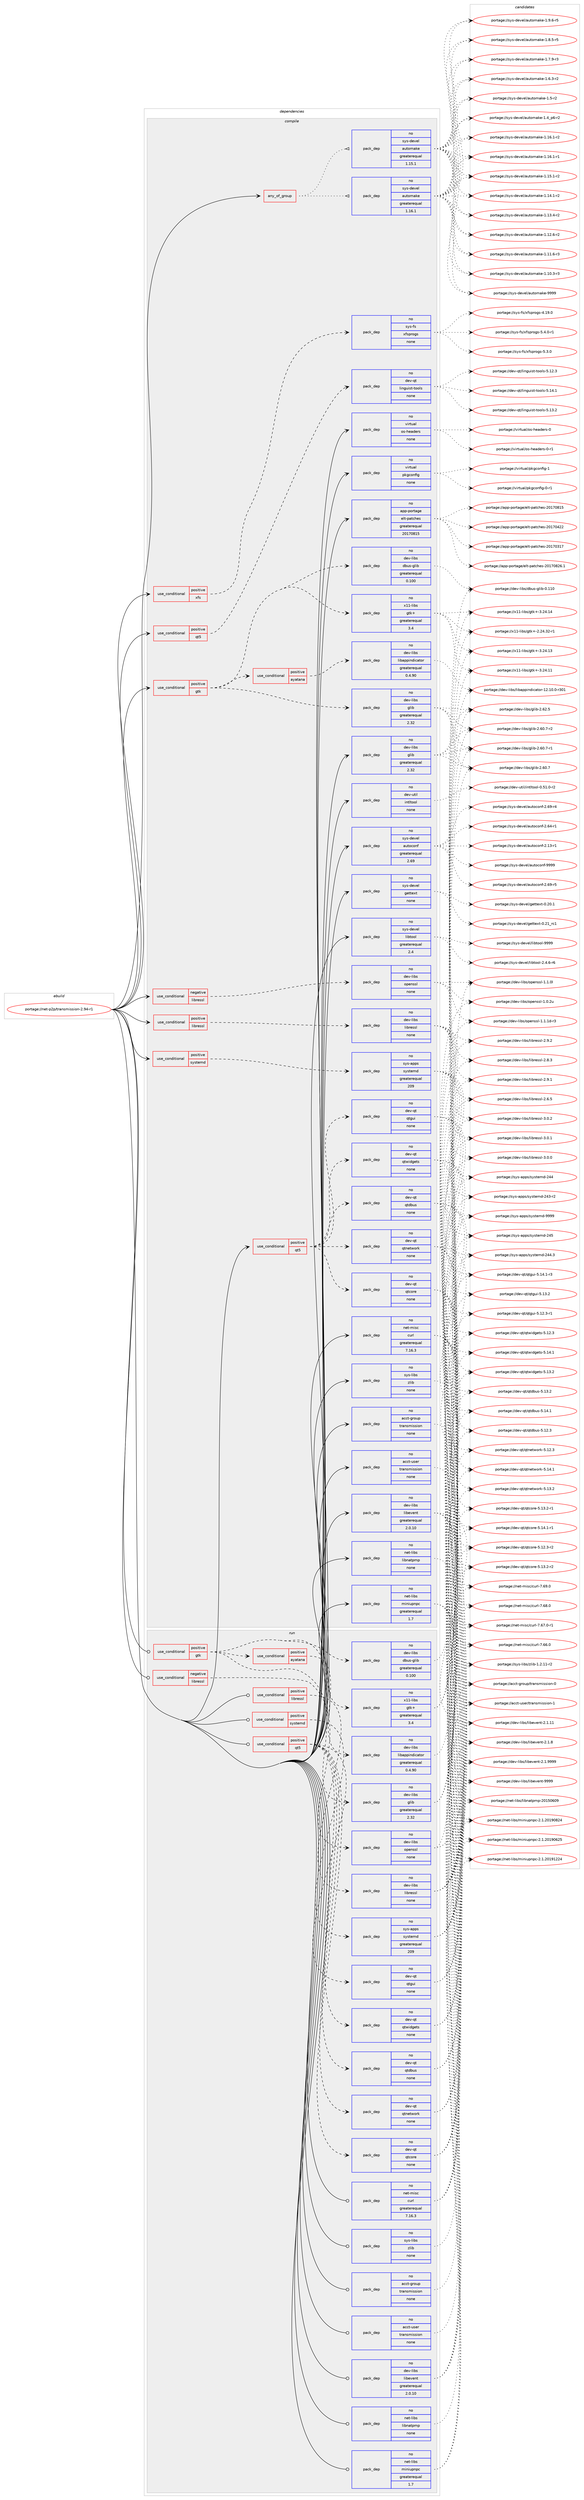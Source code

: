 digraph prolog {

# *************
# Graph options
# *************

newrank=true;
concentrate=true;
compound=true;
graph [rankdir=LR,fontname=Helvetica,fontsize=10,ranksep=1.5];#, ranksep=2.5, nodesep=0.2];
edge  [arrowhead=vee];
node  [fontname=Helvetica,fontsize=10];

# **********
# The ebuild
# **********

subgraph cluster_leftcol {
color=gray;
rank=same;
label=<<i>ebuild</i>>;
id [label="portage://net-p2p/transmission-2.94-r1", color=red, width=4, href="../net-p2p/transmission-2.94-r1.svg"];
}

# ****************
# The dependencies
# ****************

subgraph cluster_midcol {
color=gray;
label=<<i>dependencies</i>>;
subgraph cluster_compile {
fillcolor="#eeeeee";
style=filled;
label=<<i>compile</i>>;
subgraph any1000 {
dependency47817 [label=<<TABLE BORDER="0" CELLBORDER="1" CELLSPACING="0" CELLPADDING="4"><TR><TD CELLPADDING="10">any_of_group</TD></TR></TABLE>>, shape=none, color=red];subgraph pack38086 {
dependency47818 [label=<<TABLE BORDER="0" CELLBORDER="1" CELLSPACING="0" CELLPADDING="4" WIDTH="220"><TR><TD ROWSPAN="6" CELLPADDING="30">pack_dep</TD></TR><TR><TD WIDTH="110">no</TD></TR><TR><TD>sys-devel</TD></TR><TR><TD>automake</TD></TR><TR><TD>greaterequal</TD></TR><TR><TD>1.16.1</TD></TR></TABLE>>, shape=none, color=blue];
}
dependency47817:e -> dependency47818:w [weight=20,style="dotted",arrowhead="oinv"];
subgraph pack38087 {
dependency47819 [label=<<TABLE BORDER="0" CELLBORDER="1" CELLSPACING="0" CELLPADDING="4" WIDTH="220"><TR><TD ROWSPAN="6" CELLPADDING="30">pack_dep</TD></TR><TR><TD WIDTH="110">no</TD></TR><TR><TD>sys-devel</TD></TR><TR><TD>automake</TD></TR><TR><TD>greaterequal</TD></TR><TR><TD>1.15.1</TD></TR></TABLE>>, shape=none, color=blue];
}
dependency47817:e -> dependency47819:w [weight=20,style="dotted",arrowhead="oinv"];
}
id:e -> dependency47817:w [weight=20,style="solid",arrowhead="vee"];
subgraph cond8727 {
dependency47820 [label=<<TABLE BORDER="0" CELLBORDER="1" CELLSPACING="0" CELLPADDING="4"><TR><TD ROWSPAN="3" CELLPADDING="10">use_conditional</TD></TR><TR><TD>negative</TD></TR><TR><TD>libressl</TD></TR></TABLE>>, shape=none, color=red];
subgraph pack38088 {
dependency47821 [label=<<TABLE BORDER="0" CELLBORDER="1" CELLSPACING="0" CELLPADDING="4" WIDTH="220"><TR><TD ROWSPAN="6" CELLPADDING="30">pack_dep</TD></TR><TR><TD WIDTH="110">no</TD></TR><TR><TD>dev-libs</TD></TR><TR><TD>openssl</TD></TR><TR><TD>none</TD></TR><TR><TD></TD></TR></TABLE>>, shape=none, color=blue];
}
dependency47820:e -> dependency47821:w [weight=20,style="dashed",arrowhead="vee"];
}
id:e -> dependency47820:w [weight=20,style="solid",arrowhead="vee"];
subgraph cond8728 {
dependency47822 [label=<<TABLE BORDER="0" CELLBORDER="1" CELLSPACING="0" CELLPADDING="4"><TR><TD ROWSPAN="3" CELLPADDING="10">use_conditional</TD></TR><TR><TD>positive</TD></TR><TR><TD>gtk</TD></TR></TABLE>>, shape=none, color=red];
subgraph pack38089 {
dependency47823 [label=<<TABLE BORDER="0" CELLBORDER="1" CELLSPACING="0" CELLPADDING="4" WIDTH="220"><TR><TD ROWSPAN="6" CELLPADDING="30">pack_dep</TD></TR><TR><TD WIDTH="110">no</TD></TR><TR><TD>dev-libs</TD></TR><TR><TD>dbus-glib</TD></TR><TR><TD>greaterequal</TD></TR><TR><TD>0.100</TD></TR></TABLE>>, shape=none, color=blue];
}
dependency47822:e -> dependency47823:w [weight=20,style="dashed",arrowhead="vee"];
subgraph pack38090 {
dependency47824 [label=<<TABLE BORDER="0" CELLBORDER="1" CELLSPACING="0" CELLPADDING="4" WIDTH="220"><TR><TD ROWSPAN="6" CELLPADDING="30">pack_dep</TD></TR><TR><TD WIDTH="110">no</TD></TR><TR><TD>dev-libs</TD></TR><TR><TD>glib</TD></TR><TR><TD>greaterequal</TD></TR><TR><TD>2.32</TD></TR></TABLE>>, shape=none, color=blue];
}
dependency47822:e -> dependency47824:w [weight=20,style="dashed",arrowhead="vee"];
subgraph pack38091 {
dependency47825 [label=<<TABLE BORDER="0" CELLBORDER="1" CELLSPACING="0" CELLPADDING="4" WIDTH="220"><TR><TD ROWSPAN="6" CELLPADDING="30">pack_dep</TD></TR><TR><TD WIDTH="110">no</TD></TR><TR><TD>x11-libs</TD></TR><TR><TD>gtk+</TD></TR><TR><TD>greaterequal</TD></TR><TR><TD>3.4</TD></TR></TABLE>>, shape=none, color=blue];
}
dependency47822:e -> dependency47825:w [weight=20,style="dashed",arrowhead="vee"];
subgraph cond8729 {
dependency47826 [label=<<TABLE BORDER="0" CELLBORDER="1" CELLSPACING="0" CELLPADDING="4"><TR><TD ROWSPAN="3" CELLPADDING="10">use_conditional</TD></TR><TR><TD>positive</TD></TR><TR><TD>ayatana</TD></TR></TABLE>>, shape=none, color=red];
subgraph pack38092 {
dependency47827 [label=<<TABLE BORDER="0" CELLBORDER="1" CELLSPACING="0" CELLPADDING="4" WIDTH="220"><TR><TD ROWSPAN="6" CELLPADDING="30">pack_dep</TD></TR><TR><TD WIDTH="110">no</TD></TR><TR><TD>dev-libs</TD></TR><TR><TD>libappindicator</TD></TR><TR><TD>greaterequal</TD></TR><TR><TD>0.4.90</TD></TR></TABLE>>, shape=none, color=blue];
}
dependency47826:e -> dependency47827:w [weight=20,style="dashed",arrowhead="vee"];
}
dependency47822:e -> dependency47826:w [weight=20,style="dashed",arrowhead="vee"];
}
id:e -> dependency47822:w [weight=20,style="solid",arrowhead="vee"];
subgraph cond8730 {
dependency47828 [label=<<TABLE BORDER="0" CELLBORDER="1" CELLSPACING="0" CELLPADDING="4"><TR><TD ROWSPAN="3" CELLPADDING="10">use_conditional</TD></TR><TR><TD>positive</TD></TR><TR><TD>libressl</TD></TR></TABLE>>, shape=none, color=red];
subgraph pack38093 {
dependency47829 [label=<<TABLE BORDER="0" CELLBORDER="1" CELLSPACING="0" CELLPADDING="4" WIDTH="220"><TR><TD ROWSPAN="6" CELLPADDING="30">pack_dep</TD></TR><TR><TD WIDTH="110">no</TD></TR><TR><TD>dev-libs</TD></TR><TR><TD>libressl</TD></TR><TR><TD>none</TD></TR><TR><TD></TD></TR></TABLE>>, shape=none, color=blue];
}
dependency47828:e -> dependency47829:w [weight=20,style="dashed",arrowhead="vee"];
}
id:e -> dependency47828:w [weight=20,style="solid",arrowhead="vee"];
subgraph cond8731 {
dependency47830 [label=<<TABLE BORDER="0" CELLBORDER="1" CELLSPACING="0" CELLPADDING="4"><TR><TD ROWSPAN="3" CELLPADDING="10">use_conditional</TD></TR><TR><TD>positive</TD></TR><TR><TD>qt5</TD></TR></TABLE>>, shape=none, color=red];
subgraph pack38094 {
dependency47831 [label=<<TABLE BORDER="0" CELLBORDER="1" CELLSPACING="0" CELLPADDING="4" WIDTH="220"><TR><TD ROWSPAN="6" CELLPADDING="30">pack_dep</TD></TR><TR><TD WIDTH="110">no</TD></TR><TR><TD>dev-qt</TD></TR><TR><TD>linguist-tools</TD></TR><TR><TD>none</TD></TR><TR><TD></TD></TR></TABLE>>, shape=none, color=blue];
}
dependency47830:e -> dependency47831:w [weight=20,style="dashed",arrowhead="vee"];
}
id:e -> dependency47830:w [weight=20,style="solid",arrowhead="vee"];
subgraph cond8732 {
dependency47832 [label=<<TABLE BORDER="0" CELLBORDER="1" CELLSPACING="0" CELLPADDING="4"><TR><TD ROWSPAN="3" CELLPADDING="10">use_conditional</TD></TR><TR><TD>positive</TD></TR><TR><TD>qt5</TD></TR></TABLE>>, shape=none, color=red];
subgraph pack38095 {
dependency47833 [label=<<TABLE BORDER="0" CELLBORDER="1" CELLSPACING="0" CELLPADDING="4" WIDTH="220"><TR><TD ROWSPAN="6" CELLPADDING="30">pack_dep</TD></TR><TR><TD WIDTH="110">no</TD></TR><TR><TD>dev-qt</TD></TR><TR><TD>qtcore</TD></TR><TR><TD>none</TD></TR><TR><TD></TD></TR></TABLE>>, shape=none, color=blue];
}
dependency47832:e -> dependency47833:w [weight=20,style="dashed",arrowhead="vee"];
subgraph pack38096 {
dependency47834 [label=<<TABLE BORDER="0" CELLBORDER="1" CELLSPACING="0" CELLPADDING="4" WIDTH="220"><TR><TD ROWSPAN="6" CELLPADDING="30">pack_dep</TD></TR><TR><TD WIDTH="110">no</TD></TR><TR><TD>dev-qt</TD></TR><TR><TD>qtdbus</TD></TR><TR><TD>none</TD></TR><TR><TD></TD></TR></TABLE>>, shape=none, color=blue];
}
dependency47832:e -> dependency47834:w [weight=20,style="dashed",arrowhead="vee"];
subgraph pack38097 {
dependency47835 [label=<<TABLE BORDER="0" CELLBORDER="1" CELLSPACING="0" CELLPADDING="4" WIDTH="220"><TR><TD ROWSPAN="6" CELLPADDING="30">pack_dep</TD></TR><TR><TD WIDTH="110">no</TD></TR><TR><TD>dev-qt</TD></TR><TR><TD>qtgui</TD></TR><TR><TD>none</TD></TR><TR><TD></TD></TR></TABLE>>, shape=none, color=blue];
}
dependency47832:e -> dependency47835:w [weight=20,style="dashed",arrowhead="vee"];
subgraph pack38098 {
dependency47836 [label=<<TABLE BORDER="0" CELLBORDER="1" CELLSPACING="0" CELLPADDING="4" WIDTH="220"><TR><TD ROWSPAN="6" CELLPADDING="30">pack_dep</TD></TR><TR><TD WIDTH="110">no</TD></TR><TR><TD>dev-qt</TD></TR><TR><TD>qtnetwork</TD></TR><TR><TD>none</TD></TR><TR><TD></TD></TR></TABLE>>, shape=none, color=blue];
}
dependency47832:e -> dependency47836:w [weight=20,style="dashed",arrowhead="vee"];
subgraph pack38099 {
dependency47837 [label=<<TABLE BORDER="0" CELLBORDER="1" CELLSPACING="0" CELLPADDING="4" WIDTH="220"><TR><TD ROWSPAN="6" CELLPADDING="30">pack_dep</TD></TR><TR><TD WIDTH="110">no</TD></TR><TR><TD>dev-qt</TD></TR><TR><TD>qtwidgets</TD></TR><TR><TD>none</TD></TR><TR><TD></TD></TR></TABLE>>, shape=none, color=blue];
}
dependency47832:e -> dependency47837:w [weight=20,style="dashed",arrowhead="vee"];
}
id:e -> dependency47832:w [weight=20,style="solid",arrowhead="vee"];
subgraph cond8733 {
dependency47838 [label=<<TABLE BORDER="0" CELLBORDER="1" CELLSPACING="0" CELLPADDING="4"><TR><TD ROWSPAN="3" CELLPADDING="10">use_conditional</TD></TR><TR><TD>positive</TD></TR><TR><TD>systemd</TD></TR></TABLE>>, shape=none, color=red];
subgraph pack38100 {
dependency47839 [label=<<TABLE BORDER="0" CELLBORDER="1" CELLSPACING="0" CELLPADDING="4" WIDTH="220"><TR><TD ROWSPAN="6" CELLPADDING="30">pack_dep</TD></TR><TR><TD WIDTH="110">no</TD></TR><TR><TD>sys-apps</TD></TR><TR><TD>systemd</TD></TR><TR><TD>greaterequal</TD></TR><TR><TD>209</TD></TR></TABLE>>, shape=none, color=blue];
}
dependency47838:e -> dependency47839:w [weight=20,style="dashed",arrowhead="vee"];
}
id:e -> dependency47838:w [weight=20,style="solid",arrowhead="vee"];
subgraph cond8734 {
dependency47840 [label=<<TABLE BORDER="0" CELLBORDER="1" CELLSPACING="0" CELLPADDING="4"><TR><TD ROWSPAN="3" CELLPADDING="10">use_conditional</TD></TR><TR><TD>positive</TD></TR><TR><TD>xfs</TD></TR></TABLE>>, shape=none, color=red];
subgraph pack38101 {
dependency47841 [label=<<TABLE BORDER="0" CELLBORDER="1" CELLSPACING="0" CELLPADDING="4" WIDTH="220"><TR><TD ROWSPAN="6" CELLPADDING="30">pack_dep</TD></TR><TR><TD WIDTH="110">no</TD></TR><TR><TD>sys-fs</TD></TR><TR><TD>xfsprogs</TD></TR><TR><TD>none</TD></TR><TR><TD></TD></TR></TABLE>>, shape=none, color=blue];
}
dependency47840:e -> dependency47841:w [weight=20,style="dashed",arrowhead="vee"];
}
id:e -> dependency47840:w [weight=20,style="solid",arrowhead="vee"];
subgraph pack38102 {
dependency47842 [label=<<TABLE BORDER="0" CELLBORDER="1" CELLSPACING="0" CELLPADDING="4" WIDTH="220"><TR><TD ROWSPAN="6" CELLPADDING="30">pack_dep</TD></TR><TR><TD WIDTH="110">no</TD></TR><TR><TD>acct-group</TD></TR><TR><TD>transmission</TD></TR><TR><TD>none</TD></TR><TR><TD></TD></TR></TABLE>>, shape=none, color=blue];
}
id:e -> dependency47842:w [weight=20,style="solid",arrowhead="vee"];
subgraph pack38103 {
dependency47843 [label=<<TABLE BORDER="0" CELLBORDER="1" CELLSPACING="0" CELLPADDING="4" WIDTH="220"><TR><TD ROWSPAN="6" CELLPADDING="30">pack_dep</TD></TR><TR><TD WIDTH="110">no</TD></TR><TR><TD>acct-user</TD></TR><TR><TD>transmission</TD></TR><TR><TD>none</TD></TR><TR><TD></TD></TR></TABLE>>, shape=none, color=blue];
}
id:e -> dependency47843:w [weight=20,style="solid",arrowhead="vee"];
subgraph pack38104 {
dependency47844 [label=<<TABLE BORDER="0" CELLBORDER="1" CELLSPACING="0" CELLPADDING="4" WIDTH="220"><TR><TD ROWSPAN="6" CELLPADDING="30">pack_dep</TD></TR><TR><TD WIDTH="110">no</TD></TR><TR><TD>app-portage</TD></TR><TR><TD>elt-patches</TD></TR><TR><TD>greaterequal</TD></TR><TR><TD>20170815</TD></TR></TABLE>>, shape=none, color=blue];
}
id:e -> dependency47844:w [weight=20,style="solid",arrowhead="vee"];
subgraph pack38105 {
dependency47845 [label=<<TABLE BORDER="0" CELLBORDER="1" CELLSPACING="0" CELLPADDING="4" WIDTH="220"><TR><TD ROWSPAN="6" CELLPADDING="30">pack_dep</TD></TR><TR><TD WIDTH="110">no</TD></TR><TR><TD>dev-libs</TD></TR><TR><TD>glib</TD></TR><TR><TD>greaterequal</TD></TR><TR><TD>2.32</TD></TR></TABLE>>, shape=none, color=blue];
}
id:e -> dependency47845:w [weight=20,style="solid",arrowhead="vee"];
subgraph pack38106 {
dependency47846 [label=<<TABLE BORDER="0" CELLBORDER="1" CELLSPACING="0" CELLPADDING="4" WIDTH="220"><TR><TD ROWSPAN="6" CELLPADDING="30">pack_dep</TD></TR><TR><TD WIDTH="110">no</TD></TR><TR><TD>dev-libs</TD></TR><TR><TD>libevent</TD></TR><TR><TD>greaterequal</TD></TR><TR><TD>2.0.10</TD></TR></TABLE>>, shape=none, color=blue];
}
id:e -> dependency47846:w [weight=20,style="solid",arrowhead="vee"];
subgraph pack38107 {
dependency47847 [label=<<TABLE BORDER="0" CELLBORDER="1" CELLSPACING="0" CELLPADDING="4" WIDTH="220"><TR><TD ROWSPAN="6" CELLPADDING="30">pack_dep</TD></TR><TR><TD WIDTH="110">no</TD></TR><TR><TD>dev-util</TD></TR><TR><TD>intltool</TD></TR><TR><TD>none</TD></TR><TR><TD></TD></TR></TABLE>>, shape=none, color=blue];
}
id:e -> dependency47847:w [weight=20,style="solid",arrowhead="vee"];
subgraph pack38108 {
dependency47848 [label=<<TABLE BORDER="0" CELLBORDER="1" CELLSPACING="0" CELLPADDING="4" WIDTH="220"><TR><TD ROWSPAN="6" CELLPADDING="30">pack_dep</TD></TR><TR><TD WIDTH="110">no</TD></TR><TR><TD>net-libs</TD></TR><TR><TD>libnatpmp</TD></TR><TR><TD>none</TD></TR><TR><TD></TD></TR></TABLE>>, shape=none, color=blue];
}
id:e -> dependency47848:w [weight=20,style="solid",arrowhead="vee"];
subgraph pack38109 {
dependency47849 [label=<<TABLE BORDER="0" CELLBORDER="1" CELLSPACING="0" CELLPADDING="4" WIDTH="220"><TR><TD ROWSPAN="6" CELLPADDING="30">pack_dep</TD></TR><TR><TD WIDTH="110">no</TD></TR><TR><TD>net-libs</TD></TR><TR><TD>miniupnpc</TD></TR><TR><TD>greaterequal</TD></TR><TR><TD>1.7</TD></TR></TABLE>>, shape=none, color=blue];
}
id:e -> dependency47849:w [weight=20,style="solid",arrowhead="vee"];
subgraph pack38110 {
dependency47850 [label=<<TABLE BORDER="0" CELLBORDER="1" CELLSPACING="0" CELLPADDING="4" WIDTH="220"><TR><TD ROWSPAN="6" CELLPADDING="30">pack_dep</TD></TR><TR><TD WIDTH="110">no</TD></TR><TR><TD>net-misc</TD></TR><TR><TD>curl</TD></TR><TR><TD>greaterequal</TD></TR><TR><TD>7.16.3</TD></TR></TABLE>>, shape=none, color=blue];
}
id:e -> dependency47850:w [weight=20,style="solid",arrowhead="vee"];
subgraph pack38111 {
dependency47851 [label=<<TABLE BORDER="0" CELLBORDER="1" CELLSPACING="0" CELLPADDING="4" WIDTH="220"><TR><TD ROWSPAN="6" CELLPADDING="30">pack_dep</TD></TR><TR><TD WIDTH="110">no</TD></TR><TR><TD>sys-devel</TD></TR><TR><TD>autoconf</TD></TR><TR><TD>greaterequal</TD></TR><TR><TD>2.69</TD></TR></TABLE>>, shape=none, color=blue];
}
id:e -> dependency47851:w [weight=20,style="solid",arrowhead="vee"];
subgraph pack38112 {
dependency47852 [label=<<TABLE BORDER="0" CELLBORDER="1" CELLSPACING="0" CELLPADDING="4" WIDTH="220"><TR><TD ROWSPAN="6" CELLPADDING="30">pack_dep</TD></TR><TR><TD WIDTH="110">no</TD></TR><TR><TD>sys-devel</TD></TR><TR><TD>gettext</TD></TR><TR><TD>none</TD></TR><TR><TD></TD></TR></TABLE>>, shape=none, color=blue];
}
id:e -> dependency47852:w [weight=20,style="solid",arrowhead="vee"];
subgraph pack38113 {
dependency47853 [label=<<TABLE BORDER="0" CELLBORDER="1" CELLSPACING="0" CELLPADDING="4" WIDTH="220"><TR><TD ROWSPAN="6" CELLPADDING="30">pack_dep</TD></TR><TR><TD WIDTH="110">no</TD></TR><TR><TD>sys-devel</TD></TR><TR><TD>libtool</TD></TR><TR><TD>greaterequal</TD></TR><TR><TD>2.4</TD></TR></TABLE>>, shape=none, color=blue];
}
id:e -> dependency47853:w [weight=20,style="solid",arrowhead="vee"];
subgraph pack38114 {
dependency47854 [label=<<TABLE BORDER="0" CELLBORDER="1" CELLSPACING="0" CELLPADDING="4" WIDTH="220"><TR><TD ROWSPAN="6" CELLPADDING="30">pack_dep</TD></TR><TR><TD WIDTH="110">no</TD></TR><TR><TD>sys-libs</TD></TR><TR><TD>zlib</TD></TR><TR><TD>none</TD></TR><TR><TD></TD></TR></TABLE>>, shape=none, color=blue];
}
id:e -> dependency47854:w [weight=20,style="solid",arrowhead="vee"];
subgraph pack38115 {
dependency47855 [label=<<TABLE BORDER="0" CELLBORDER="1" CELLSPACING="0" CELLPADDING="4" WIDTH="220"><TR><TD ROWSPAN="6" CELLPADDING="30">pack_dep</TD></TR><TR><TD WIDTH="110">no</TD></TR><TR><TD>virtual</TD></TR><TR><TD>os-headers</TD></TR><TR><TD>none</TD></TR><TR><TD></TD></TR></TABLE>>, shape=none, color=blue];
}
id:e -> dependency47855:w [weight=20,style="solid",arrowhead="vee"];
subgraph pack38116 {
dependency47856 [label=<<TABLE BORDER="0" CELLBORDER="1" CELLSPACING="0" CELLPADDING="4" WIDTH="220"><TR><TD ROWSPAN="6" CELLPADDING="30">pack_dep</TD></TR><TR><TD WIDTH="110">no</TD></TR><TR><TD>virtual</TD></TR><TR><TD>pkgconfig</TD></TR><TR><TD>none</TD></TR><TR><TD></TD></TR></TABLE>>, shape=none, color=blue];
}
id:e -> dependency47856:w [weight=20,style="solid",arrowhead="vee"];
}
subgraph cluster_compileandrun {
fillcolor="#eeeeee";
style=filled;
label=<<i>compile and run</i>>;
}
subgraph cluster_run {
fillcolor="#eeeeee";
style=filled;
label=<<i>run</i>>;
subgraph cond8735 {
dependency47857 [label=<<TABLE BORDER="0" CELLBORDER="1" CELLSPACING="0" CELLPADDING="4"><TR><TD ROWSPAN="3" CELLPADDING="10">use_conditional</TD></TR><TR><TD>negative</TD></TR><TR><TD>libressl</TD></TR></TABLE>>, shape=none, color=red];
subgraph pack38117 {
dependency47858 [label=<<TABLE BORDER="0" CELLBORDER="1" CELLSPACING="0" CELLPADDING="4" WIDTH="220"><TR><TD ROWSPAN="6" CELLPADDING="30">pack_dep</TD></TR><TR><TD WIDTH="110">no</TD></TR><TR><TD>dev-libs</TD></TR><TR><TD>openssl</TD></TR><TR><TD>none</TD></TR><TR><TD></TD></TR></TABLE>>, shape=none, color=blue];
}
dependency47857:e -> dependency47858:w [weight=20,style="dashed",arrowhead="vee"];
}
id:e -> dependency47857:w [weight=20,style="solid",arrowhead="odot"];
subgraph cond8736 {
dependency47859 [label=<<TABLE BORDER="0" CELLBORDER="1" CELLSPACING="0" CELLPADDING="4"><TR><TD ROWSPAN="3" CELLPADDING="10">use_conditional</TD></TR><TR><TD>positive</TD></TR><TR><TD>gtk</TD></TR></TABLE>>, shape=none, color=red];
subgraph pack38118 {
dependency47860 [label=<<TABLE BORDER="0" CELLBORDER="1" CELLSPACING="0" CELLPADDING="4" WIDTH="220"><TR><TD ROWSPAN="6" CELLPADDING="30">pack_dep</TD></TR><TR><TD WIDTH="110">no</TD></TR><TR><TD>dev-libs</TD></TR><TR><TD>dbus-glib</TD></TR><TR><TD>greaterequal</TD></TR><TR><TD>0.100</TD></TR></TABLE>>, shape=none, color=blue];
}
dependency47859:e -> dependency47860:w [weight=20,style="dashed",arrowhead="vee"];
subgraph pack38119 {
dependency47861 [label=<<TABLE BORDER="0" CELLBORDER="1" CELLSPACING="0" CELLPADDING="4" WIDTH="220"><TR><TD ROWSPAN="6" CELLPADDING="30">pack_dep</TD></TR><TR><TD WIDTH="110">no</TD></TR><TR><TD>dev-libs</TD></TR><TR><TD>glib</TD></TR><TR><TD>greaterequal</TD></TR><TR><TD>2.32</TD></TR></TABLE>>, shape=none, color=blue];
}
dependency47859:e -> dependency47861:w [weight=20,style="dashed",arrowhead="vee"];
subgraph pack38120 {
dependency47862 [label=<<TABLE BORDER="0" CELLBORDER="1" CELLSPACING="0" CELLPADDING="4" WIDTH="220"><TR><TD ROWSPAN="6" CELLPADDING="30">pack_dep</TD></TR><TR><TD WIDTH="110">no</TD></TR><TR><TD>x11-libs</TD></TR><TR><TD>gtk+</TD></TR><TR><TD>greaterequal</TD></TR><TR><TD>3.4</TD></TR></TABLE>>, shape=none, color=blue];
}
dependency47859:e -> dependency47862:w [weight=20,style="dashed",arrowhead="vee"];
subgraph cond8737 {
dependency47863 [label=<<TABLE BORDER="0" CELLBORDER="1" CELLSPACING="0" CELLPADDING="4"><TR><TD ROWSPAN="3" CELLPADDING="10">use_conditional</TD></TR><TR><TD>positive</TD></TR><TR><TD>ayatana</TD></TR></TABLE>>, shape=none, color=red];
subgraph pack38121 {
dependency47864 [label=<<TABLE BORDER="0" CELLBORDER="1" CELLSPACING="0" CELLPADDING="4" WIDTH="220"><TR><TD ROWSPAN="6" CELLPADDING="30">pack_dep</TD></TR><TR><TD WIDTH="110">no</TD></TR><TR><TD>dev-libs</TD></TR><TR><TD>libappindicator</TD></TR><TR><TD>greaterequal</TD></TR><TR><TD>0.4.90</TD></TR></TABLE>>, shape=none, color=blue];
}
dependency47863:e -> dependency47864:w [weight=20,style="dashed",arrowhead="vee"];
}
dependency47859:e -> dependency47863:w [weight=20,style="dashed",arrowhead="vee"];
}
id:e -> dependency47859:w [weight=20,style="solid",arrowhead="odot"];
subgraph cond8738 {
dependency47865 [label=<<TABLE BORDER="0" CELLBORDER="1" CELLSPACING="0" CELLPADDING="4"><TR><TD ROWSPAN="3" CELLPADDING="10">use_conditional</TD></TR><TR><TD>positive</TD></TR><TR><TD>libressl</TD></TR></TABLE>>, shape=none, color=red];
subgraph pack38122 {
dependency47866 [label=<<TABLE BORDER="0" CELLBORDER="1" CELLSPACING="0" CELLPADDING="4" WIDTH="220"><TR><TD ROWSPAN="6" CELLPADDING="30">pack_dep</TD></TR><TR><TD WIDTH="110">no</TD></TR><TR><TD>dev-libs</TD></TR><TR><TD>libressl</TD></TR><TR><TD>none</TD></TR><TR><TD></TD></TR></TABLE>>, shape=none, color=blue];
}
dependency47865:e -> dependency47866:w [weight=20,style="dashed",arrowhead="vee"];
}
id:e -> dependency47865:w [weight=20,style="solid",arrowhead="odot"];
subgraph cond8739 {
dependency47867 [label=<<TABLE BORDER="0" CELLBORDER="1" CELLSPACING="0" CELLPADDING="4"><TR><TD ROWSPAN="3" CELLPADDING="10">use_conditional</TD></TR><TR><TD>positive</TD></TR><TR><TD>qt5</TD></TR></TABLE>>, shape=none, color=red];
subgraph pack38123 {
dependency47868 [label=<<TABLE BORDER="0" CELLBORDER="1" CELLSPACING="0" CELLPADDING="4" WIDTH="220"><TR><TD ROWSPAN="6" CELLPADDING="30">pack_dep</TD></TR><TR><TD WIDTH="110">no</TD></TR><TR><TD>dev-qt</TD></TR><TR><TD>qtcore</TD></TR><TR><TD>none</TD></TR><TR><TD></TD></TR></TABLE>>, shape=none, color=blue];
}
dependency47867:e -> dependency47868:w [weight=20,style="dashed",arrowhead="vee"];
subgraph pack38124 {
dependency47869 [label=<<TABLE BORDER="0" CELLBORDER="1" CELLSPACING="0" CELLPADDING="4" WIDTH="220"><TR><TD ROWSPAN="6" CELLPADDING="30">pack_dep</TD></TR><TR><TD WIDTH="110">no</TD></TR><TR><TD>dev-qt</TD></TR><TR><TD>qtdbus</TD></TR><TR><TD>none</TD></TR><TR><TD></TD></TR></TABLE>>, shape=none, color=blue];
}
dependency47867:e -> dependency47869:w [weight=20,style="dashed",arrowhead="vee"];
subgraph pack38125 {
dependency47870 [label=<<TABLE BORDER="0" CELLBORDER="1" CELLSPACING="0" CELLPADDING="4" WIDTH="220"><TR><TD ROWSPAN="6" CELLPADDING="30">pack_dep</TD></TR><TR><TD WIDTH="110">no</TD></TR><TR><TD>dev-qt</TD></TR><TR><TD>qtgui</TD></TR><TR><TD>none</TD></TR><TR><TD></TD></TR></TABLE>>, shape=none, color=blue];
}
dependency47867:e -> dependency47870:w [weight=20,style="dashed",arrowhead="vee"];
subgraph pack38126 {
dependency47871 [label=<<TABLE BORDER="0" CELLBORDER="1" CELLSPACING="0" CELLPADDING="4" WIDTH="220"><TR><TD ROWSPAN="6" CELLPADDING="30">pack_dep</TD></TR><TR><TD WIDTH="110">no</TD></TR><TR><TD>dev-qt</TD></TR><TR><TD>qtnetwork</TD></TR><TR><TD>none</TD></TR><TR><TD></TD></TR></TABLE>>, shape=none, color=blue];
}
dependency47867:e -> dependency47871:w [weight=20,style="dashed",arrowhead="vee"];
subgraph pack38127 {
dependency47872 [label=<<TABLE BORDER="0" CELLBORDER="1" CELLSPACING="0" CELLPADDING="4" WIDTH="220"><TR><TD ROWSPAN="6" CELLPADDING="30">pack_dep</TD></TR><TR><TD WIDTH="110">no</TD></TR><TR><TD>dev-qt</TD></TR><TR><TD>qtwidgets</TD></TR><TR><TD>none</TD></TR><TR><TD></TD></TR></TABLE>>, shape=none, color=blue];
}
dependency47867:e -> dependency47872:w [weight=20,style="dashed",arrowhead="vee"];
}
id:e -> dependency47867:w [weight=20,style="solid",arrowhead="odot"];
subgraph cond8740 {
dependency47873 [label=<<TABLE BORDER="0" CELLBORDER="1" CELLSPACING="0" CELLPADDING="4"><TR><TD ROWSPAN="3" CELLPADDING="10">use_conditional</TD></TR><TR><TD>positive</TD></TR><TR><TD>systemd</TD></TR></TABLE>>, shape=none, color=red];
subgraph pack38128 {
dependency47874 [label=<<TABLE BORDER="0" CELLBORDER="1" CELLSPACING="0" CELLPADDING="4" WIDTH="220"><TR><TD ROWSPAN="6" CELLPADDING="30">pack_dep</TD></TR><TR><TD WIDTH="110">no</TD></TR><TR><TD>sys-apps</TD></TR><TR><TD>systemd</TD></TR><TR><TD>greaterequal</TD></TR><TR><TD>209</TD></TR></TABLE>>, shape=none, color=blue];
}
dependency47873:e -> dependency47874:w [weight=20,style="dashed",arrowhead="vee"];
}
id:e -> dependency47873:w [weight=20,style="solid",arrowhead="odot"];
subgraph pack38129 {
dependency47875 [label=<<TABLE BORDER="0" CELLBORDER="1" CELLSPACING="0" CELLPADDING="4" WIDTH="220"><TR><TD ROWSPAN="6" CELLPADDING="30">pack_dep</TD></TR><TR><TD WIDTH="110">no</TD></TR><TR><TD>acct-group</TD></TR><TR><TD>transmission</TD></TR><TR><TD>none</TD></TR><TR><TD></TD></TR></TABLE>>, shape=none, color=blue];
}
id:e -> dependency47875:w [weight=20,style="solid",arrowhead="odot"];
subgraph pack38130 {
dependency47876 [label=<<TABLE BORDER="0" CELLBORDER="1" CELLSPACING="0" CELLPADDING="4" WIDTH="220"><TR><TD ROWSPAN="6" CELLPADDING="30">pack_dep</TD></TR><TR><TD WIDTH="110">no</TD></TR><TR><TD>acct-user</TD></TR><TR><TD>transmission</TD></TR><TR><TD>none</TD></TR><TR><TD></TD></TR></TABLE>>, shape=none, color=blue];
}
id:e -> dependency47876:w [weight=20,style="solid",arrowhead="odot"];
subgraph pack38131 {
dependency47877 [label=<<TABLE BORDER="0" CELLBORDER="1" CELLSPACING="0" CELLPADDING="4" WIDTH="220"><TR><TD ROWSPAN="6" CELLPADDING="30">pack_dep</TD></TR><TR><TD WIDTH="110">no</TD></TR><TR><TD>dev-libs</TD></TR><TR><TD>libevent</TD></TR><TR><TD>greaterequal</TD></TR><TR><TD>2.0.10</TD></TR></TABLE>>, shape=none, color=blue];
}
id:e -> dependency47877:w [weight=20,style="solid",arrowhead="odot"];
subgraph pack38132 {
dependency47878 [label=<<TABLE BORDER="0" CELLBORDER="1" CELLSPACING="0" CELLPADDING="4" WIDTH="220"><TR><TD ROWSPAN="6" CELLPADDING="30">pack_dep</TD></TR><TR><TD WIDTH="110">no</TD></TR><TR><TD>net-libs</TD></TR><TR><TD>libnatpmp</TD></TR><TR><TD>none</TD></TR><TR><TD></TD></TR></TABLE>>, shape=none, color=blue];
}
id:e -> dependency47878:w [weight=20,style="solid",arrowhead="odot"];
subgraph pack38133 {
dependency47879 [label=<<TABLE BORDER="0" CELLBORDER="1" CELLSPACING="0" CELLPADDING="4" WIDTH="220"><TR><TD ROWSPAN="6" CELLPADDING="30">pack_dep</TD></TR><TR><TD WIDTH="110">no</TD></TR><TR><TD>net-libs</TD></TR><TR><TD>miniupnpc</TD></TR><TR><TD>greaterequal</TD></TR><TR><TD>1.7</TD></TR></TABLE>>, shape=none, color=blue];
}
id:e -> dependency47879:w [weight=20,style="solid",arrowhead="odot"];
subgraph pack38134 {
dependency47880 [label=<<TABLE BORDER="0" CELLBORDER="1" CELLSPACING="0" CELLPADDING="4" WIDTH="220"><TR><TD ROWSPAN="6" CELLPADDING="30">pack_dep</TD></TR><TR><TD WIDTH="110">no</TD></TR><TR><TD>net-misc</TD></TR><TR><TD>curl</TD></TR><TR><TD>greaterequal</TD></TR><TR><TD>7.16.3</TD></TR></TABLE>>, shape=none, color=blue];
}
id:e -> dependency47880:w [weight=20,style="solid",arrowhead="odot"];
subgraph pack38135 {
dependency47881 [label=<<TABLE BORDER="0" CELLBORDER="1" CELLSPACING="0" CELLPADDING="4" WIDTH="220"><TR><TD ROWSPAN="6" CELLPADDING="30">pack_dep</TD></TR><TR><TD WIDTH="110">no</TD></TR><TR><TD>sys-libs</TD></TR><TR><TD>zlib</TD></TR><TR><TD>none</TD></TR><TR><TD></TD></TR></TABLE>>, shape=none, color=blue];
}
id:e -> dependency47881:w [weight=20,style="solid",arrowhead="odot"];
}
}

# **************
# The candidates
# **************

subgraph cluster_choices {
rank=same;
color=gray;
label=<<i>candidates</i>>;

subgraph choice38086 {
color=black;
nodesep=1;
choice115121115451001011181011084797117116111109971071014557575757 [label="portage://sys-devel/automake-9999", color=red, width=4,href="../sys-devel/automake-9999.svg"];
choice115121115451001011181011084797117116111109971071014549465746544511453 [label="portage://sys-devel/automake-1.9.6-r5", color=red, width=4,href="../sys-devel/automake-1.9.6-r5.svg"];
choice115121115451001011181011084797117116111109971071014549465646534511453 [label="portage://sys-devel/automake-1.8.5-r5", color=red, width=4,href="../sys-devel/automake-1.8.5-r5.svg"];
choice115121115451001011181011084797117116111109971071014549465546574511451 [label="portage://sys-devel/automake-1.7.9-r3", color=red, width=4,href="../sys-devel/automake-1.7.9-r3.svg"];
choice115121115451001011181011084797117116111109971071014549465446514511450 [label="portage://sys-devel/automake-1.6.3-r2", color=red, width=4,href="../sys-devel/automake-1.6.3-r2.svg"];
choice11512111545100101118101108479711711611110997107101454946534511450 [label="portage://sys-devel/automake-1.5-r2", color=red, width=4,href="../sys-devel/automake-1.5-r2.svg"];
choice115121115451001011181011084797117116111109971071014549465295112544511450 [label="portage://sys-devel/automake-1.4_p6-r2", color=red, width=4,href="../sys-devel/automake-1.4_p6-r2.svg"];
choice11512111545100101118101108479711711611110997107101454946495446494511450 [label="portage://sys-devel/automake-1.16.1-r2", color=red, width=4,href="../sys-devel/automake-1.16.1-r2.svg"];
choice11512111545100101118101108479711711611110997107101454946495446494511449 [label="portage://sys-devel/automake-1.16.1-r1", color=red, width=4,href="../sys-devel/automake-1.16.1-r1.svg"];
choice11512111545100101118101108479711711611110997107101454946495346494511450 [label="portage://sys-devel/automake-1.15.1-r2", color=red, width=4,href="../sys-devel/automake-1.15.1-r2.svg"];
choice11512111545100101118101108479711711611110997107101454946495246494511450 [label="portage://sys-devel/automake-1.14.1-r2", color=red, width=4,href="../sys-devel/automake-1.14.1-r2.svg"];
choice11512111545100101118101108479711711611110997107101454946495146524511450 [label="portage://sys-devel/automake-1.13.4-r2", color=red, width=4,href="../sys-devel/automake-1.13.4-r2.svg"];
choice11512111545100101118101108479711711611110997107101454946495046544511450 [label="portage://sys-devel/automake-1.12.6-r2", color=red, width=4,href="../sys-devel/automake-1.12.6-r2.svg"];
choice11512111545100101118101108479711711611110997107101454946494946544511451 [label="portage://sys-devel/automake-1.11.6-r3", color=red, width=4,href="../sys-devel/automake-1.11.6-r3.svg"];
choice11512111545100101118101108479711711611110997107101454946494846514511451 [label="portage://sys-devel/automake-1.10.3-r3", color=red, width=4,href="../sys-devel/automake-1.10.3-r3.svg"];
dependency47818:e -> choice115121115451001011181011084797117116111109971071014557575757:w [style=dotted,weight="100"];
dependency47818:e -> choice115121115451001011181011084797117116111109971071014549465746544511453:w [style=dotted,weight="100"];
dependency47818:e -> choice115121115451001011181011084797117116111109971071014549465646534511453:w [style=dotted,weight="100"];
dependency47818:e -> choice115121115451001011181011084797117116111109971071014549465546574511451:w [style=dotted,weight="100"];
dependency47818:e -> choice115121115451001011181011084797117116111109971071014549465446514511450:w [style=dotted,weight="100"];
dependency47818:e -> choice11512111545100101118101108479711711611110997107101454946534511450:w [style=dotted,weight="100"];
dependency47818:e -> choice115121115451001011181011084797117116111109971071014549465295112544511450:w [style=dotted,weight="100"];
dependency47818:e -> choice11512111545100101118101108479711711611110997107101454946495446494511450:w [style=dotted,weight="100"];
dependency47818:e -> choice11512111545100101118101108479711711611110997107101454946495446494511449:w [style=dotted,weight="100"];
dependency47818:e -> choice11512111545100101118101108479711711611110997107101454946495346494511450:w [style=dotted,weight="100"];
dependency47818:e -> choice11512111545100101118101108479711711611110997107101454946495246494511450:w [style=dotted,weight="100"];
dependency47818:e -> choice11512111545100101118101108479711711611110997107101454946495146524511450:w [style=dotted,weight="100"];
dependency47818:e -> choice11512111545100101118101108479711711611110997107101454946495046544511450:w [style=dotted,weight="100"];
dependency47818:e -> choice11512111545100101118101108479711711611110997107101454946494946544511451:w [style=dotted,weight="100"];
dependency47818:e -> choice11512111545100101118101108479711711611110997107101454946494846514511451:w [style=dotted,weight="100"];
}
subgraph choice38087 {
color=black;
nodesep=1;
choice115121115451001011181011084797117116111109971071014557575757 [label="portage://sys-devel/automake-9999", color=red, width=4,href="../sys-devel/automake-9999.svg"];
choice115121115451001011181011084797117116111109971071014549465746544511453 [label="portage://sys-devel/automake-1.9.6-r5", color=red, width=4,href="../sys-devel/automake-1.9.6-r5.svg"];
choice115121115451001011181011084797117116111109971071014549465646534511453 [label="portage://sys-devel/automake-1.8.5-r5", color=red, width=4,href="../sys-devel/automake-1.8.5-r5.svg"];
choice115121115451001011181011084797117116111109971071014549465546574511451 [label="portage://sys-devel/automake-1.7.9-r3", color=red, width=4,href="../sys-devel/automake-1.7.9-r3.svg"];
choice115121115451001011181011084797117116111109971071014549465446514511450 [label="portage://sys-devel/automake-1.6.3-r2", color=red, width=4,href="../sys-devel/automake-1.6.3-r2.svg"];
choice11512111545100101118101108479711711611110997107101454946534511450 [label="portage://sys-devel/automake-1.5-r2", color=red, width=4,href="../sys-devel/automake-1.5-r2.svg"];
choice115121115451001011181011084797117116111109971071014549465295112544511450 [label="portage://sys-devel/automake-1.4_p6-r2", color=red, width=4,href="../sys-devel/automake-1.4_p6-r2.svg"];
choice11512111545100101118101108479711711611110997107101454946495446494511450 [label="portage://sys-devel/automake-1.16.1-r2", color=red, width=4,href="../sys-devel/automake-1.16.1-r2.svg"];
choice11512111545100101118101108479711711611110997107101454946495446494511449 [label="portage://sys-devel/automake-1.16.1-r1", color=red, width=4,href="../sys-devel/automake-1.16.1-r1.svg"];
choice11512111545100101118101108479711711611110997107101454946495346494511450 [label="portage://sys-devel/automake-1.15.1-r2", color=red, width=4,href="../sys-devel/automake-1.15.1-r2.svg"];
choice11512111545100101118101108479711711611110997107101454946495246494511450 [label="portage://sys-devel/automake-1.14.1-r2", color=red, width=4,href="../sys-devel/automake-1.14.1-r2.svg"];
choice11512111545100101118101108479711711611110997107101454946495146524511450 [label="portage://sys-devel/automake-1.13.4-r2", color=red, width=4,href="../sys-devel/automake-1.13.4-r2.svg"];
choice11512111545100101118101108479711711611110997107101454946495046544511450 [label="portage://sys-devel/automake-1.12.6-r2", color=red, width=4,href="../sys-devel/automake-1.12.6-r2.svg"];
choice11512111545100101118101108479711711611110997107101454946494946544511451 [label="portage://sys-devel/automake-1.11.6-r3", color=red, width=4,href="../sys-devel/automake-1.11.6-r3.svg"];
choice11512111545100101118101108479711711611110997107101454946494846514511451 [label="portage://sys-devel/automake-1.10.3-r3", color=red, width=4,href="../sys-devel/automake-1.10.3-r3.svg"];
dependency47819:e -> choice115121115451001011181011084797117116111109971071014557575757:w [style=dotted,weight="100"];
dependency47819:e -> choice115121115451001011181011084797117116111109971071014549465746544511453:w [style=dotted,weight="100"];
dependency47819:e -> choice115121115451001011181011084797117116111109971071014549465646534511453:w [style=dotted,weight="100"];
dependency47819:e -> choice115121115451001011181011084797117116111109971071014549465546574511451:w [style=dotted,weight="100"];
dependency47819:e -> choice115121115451001011181011084797117116111109971071014549465446514511450:w [style=dotted,weight="100"];
dependency47819:e -> choice11512111545100101118101108479711711611110997107101454946534511450:w [style=dotted,weight="100"];
dependency47819:e -> choice115121115451001011181011084797117116111109971071014549465295112544511450:w [style=dotted,weight="100"];
dependency47819:e -> choice11512111545100101118101108479711711611110997107101454946495446494511450:w [style=dotted,weight="100"];
dependency47819:e -> choice11512111545100101118101108479711711611110997107101454946495446494511449:w [style=dotted,weight="100"];
dependency47819:e -> choice11512111545100101118101108479711711611110997107101454946495346494511450:w [style=dotted,weight="100"];
dependency47819:e -> choice11512111545100101118101108479711711611110997107101454946495246494511450:w [style=dotted,weight="100"];
dependency47819:e -> choice11512111545100101118101108479711711611110997107101454946495146524511450:w [style=dotted,weight="100"];
dependency47819:e -> choice11512111545100101118101108479711711611110997107101454946495046544511450:w [style=dotted,weight="100"];
dependency47819:e -> choice11512111545100101118101108479711711611110997107101454946494946544511451:w [style=dotted,weight="100"];
dependency47819:e -> choice11512111545100101118101108479711711611110997107101454946494846514511451:w [style=dotted,weight="100"];
}
subgraph choice38088 {
color=black;
nodesep=1;
choice1001011184510810598115471111121011101151151084549464946491004511451 [label="portage://dev-libs/openssl-1.1.1d-r3", color=red, width=4,href="../dev-libs/openssl-1.1.1d-r3.svg"];
choice100101118451081059811547111112101110115115108454946494648108 [label="portage://dev-libs/openssl-1.1.0l", color=red, width=4,href="../dev-libs/openssl-1.1.0l.svg"];
choice100101118451081059811547111112101110115115108454946484650117 [label="portage://dev-libs/openssl-1.0.2u", color=red, width=4,href="../dev-libs/openssl-1.0.2u.svg"];
dependency47821:e -> choice1001011184510810598115471111121011101151151084549464946491004511451:w [style=dotted,weight="100"];
dependency47821:e -> choice100101118451081059811547111112101110115115108454946494648108:w [style=dotted,weight="100"];
dependency47821:e -> choice100101118451081059811547111112101110115115108454946484650117:w [style=dotted,weight="100"];
}
subgraph choice38089 {
color=black;
nodesep=1;
choice100101118451081059811547100981171154510310810598454846494948 [label="portage://dev-libs/dbus-glib-0.110", color=red, width=4,href="../dev-libs/dbus-glib-0.110.svg"];
dependency47823:e -> choice100101118451081059811547100981171154510310810598454846494948:w [style=dotted,weight="100"];
}
subgraph choice38090 {
color=black;
nodesep=1;
choice1001011184510810598115471031081059845504654504653 [label="portage://dev-libs/glib-2.62.5", color=red, width=4,href="../dev-libs/glib-2.62.5.svg"];
choice10010111845108105981154710310810598455046544846554511450 [label="portage://dev-libs/glib-2.60.7-r2", color=red, width=4,href="../dev-libs/glib-2.60.7-r2.svg"];
choice10010111845108105981154710310810598455046544846554511449 [label="portage://dev-libs/glib-2.60.7-r1", color=red, width=4,href="../dev-libs/glib-2.60.7-r1.svg"];
choice1001011184510810598115471031081059845504654484655 [label="portage://dev-libs/glib-2.60.7", color=red, width=4,href="../dev-libs/glib-2.60.7.svg"];
dependency47824:e -> choice1001011184510810598115471031081059845504654504653:w [style=dotted,weight="100"];
dependency47824:e -> choice10010111845108105981154710310810598455046544846554511450:w [style=dotted,weight="100"];
dependency47824:e -> choice10010111845108105981154710310810598455046544846554511449:w [style=dotted,weight="100"];
dependency47824:e -> choice1001011184510810598115471031081059845504654484655:w [style=dotted,weight="100"];
}
subgraph choice38091 {
color=black;
nodesep=1;
choice1204949451081059811547103116107434551465052464952 [label="portage://x11-libs/gtk+-3.24.14", color=red, width=4,href="../x11-libs/gtk+-3.24.14.svg"];
choice1204949451081059811547103116107434551465052464951 [label="portage://x11-libs/gtk+-3.24.13", color=red, width=4,href="../x11-libs/gtk+-3.24.13.svg"];
choice1204949451081059811547103116107434551465052464949 [label="portage://x11-libs/gtk+-3.24.11", color=red, width=4,href="../x11-libs/gtk+-3.24.11.svg"];
choice12049494510810598115471031161074345504650524651504511449 [label="portage://x11-libs/gtk+-2.24.32-r1", color=red, width=4,href="../x11-libs/gtk+-2.24.32-r1.svg"];
dependency47825:e -> choice1204949451081059811547103116107434551465052464952:w [style=dotted,weight="100"];
dependency47825:e -> choice1204949451081059811547103116107434551465052464951:w [style=dotted,weight="100"];
dependency47825:e -> choice1204949451081059811547103116107434551465052464949:w [style=dotted,weight="100"];
dependency47825:e -> choice12049494510810598115471031161074345504650524651504511449:w [style=dotted,weight="100"];
}
subgraph choice38092 {
color=black;
nodesep=1;
choice10010111845108105981154710810598971121121051101001059997116111114454950464948464845114514849 [label="portage://dev-libs/libappindicator-12.10.0-r301", color=red, width=4,href="../dev-libs/libappindicator-12.10.0-r301.svg"];
dependency47827:e -> choice10010111845108105981154710810598971121121051101001059997116111114454950464948464845114514849:w [style=dotted,weight="100"];
}
subgraph choice38093 {
color=black;
nodesep=1;
choice10010111845108105981154710810598114101115115108455146484650 [label="portage://dev-libs/libressl-3.0.2", color=red, width=4,href="../dev-libs/libressl-3.0.2.svg"];
choice10010111845108105981154710810598114101115115108455146484649 [label="portage://dev-libs/libressl-3.0.1", color=red, width=4,href="../dev-libs/libressl-3.0.1.svg"];
choice10010111845108105981154710810598114101115115108455146484648 [label="portage://dev-libs/libressl-3.0.0", color=red, width=4,href="../dev-libs/libressl-3.0.0.svg"];
choice10010111845108105981154710810598114101115115108455046574650 [label="portage://dev-libs/libressl-2.9.2", color=red, width=4,href="../dev-libs/libressl-2.9.2.svg"];
choice10010111845108105981154710810598114101115115108455046574649 [label="portage://dev-libs/libressl-2.9.1", color=red, width=4,href="../dev-libs/libressl-2.9.1.svg"];
choice10010111845108105981154710810598114101115115108455046564651 [label="portage://dev-libs/libressl-2.8.3", color=red, width=4,href="../dev-libs/libressl-2.8.3.svg"];
choice10010111845108105981154710810598114101115115108455046544653 [label="portage://dev-libs/libressl-2.6.5", color=red, width=4,href="../dev-libs/libressl-2.6.5.svg"];
dependency47829:e -> choice10010111845108105981154710810598114101115115108455146484650:w [style=dotted,weight="100"];
dependency47829:e -> choice10010111845108105981154710810598114101115115108455146484649:w [style=dotted,weight="100"];
dependency47829:e -> choice10010111845108105981154710810598114101115115108455146484648:w [style=dotted,weight="100"];
dependency47829:e -> choice10010111845108105981154710810598114101115115108455046574650:w [style=dotted,weight="100"];
dependency47829:e -> choice10010111845108105981154710810598114101115115108455046574649:w [style=dotted,weight="100"];
dependency47829:e -> choice10010111845108105981154710810598114101115115108455046564651:w [style=dotted,weight="100"];
dependency47829:e -> choice10010111845108105981154710810598114101115115108455046544653:w [style=dotted,weight="100"];
}
subgraph choice38094 {
color=black;
nodesep=1;
choice10010111845113116471081051101031171051151164511611111110811545534649524649 [label="portage://dev-qt/linguist-tools-5.14.1", color=red, width=4,href="../dev-qt/linguist-tools-5.14.1.svg"];
choice10010111845113116471081051101031171051151164511611111110811545534649514650 [label="portage://dev-qt/linguist-tools-5.13.2", color=red, width=4,href="../dev-qt/linguist-tools-5.13.2.svg"];
choice10010111845113116471081051101031171051151164511611111110811545534649504651 [label="portage://dev-qt/linguist-tools-5.12.3", color=red, width=4,href="../dev-qt/linguist-tools-5.12.3.svg"];
dependency47831:e -> choice10010111845113116471081051101031171051151164511611111110811545534649524649:w [style=dotted,weight="100"];
dependency47831:e -> choice10010111845113116471081051101031171051151164511611111110811545534649514650:w [style=dotted,weight="100"];
dependency47831:e -> choice10010111845113116471081051101031171051151164511611111110811545534649504651:w [style=dotted,weight="100"];
}
subgraph choice38095 {
color=black;
nodesep=1;
choice100101118451131164711311699111114101455346495246494511449 [label="portage://dev-qt/qtcore-5.14.1-r1", color=red, width=4,href="../dev-qt/qtcore-5.14.1-r1.svg"];
choice100101118451131164711311699111114101455346495146504511450 [label="portage://dev-qt/qtcore-5.13.2-r2", color=red, width=4,href="../dev-qt/qtcore-5.13.2-r2.svg"];
choice100101118451131164711311699111114101455346495146504511449 [label="portage://dev-qt/qtcore-5.13.2-r1", color=red, width=4,href="../dev-qt/qtcore-5.13.2-r1.svg"];
choice100101118451131164711311699111114101455346495046514511450 [label="portage://dev-qt/qtcore-5.12.3-r2", color=red, width=4,href="../dev-qt/qtcore-5.12.3-r2.svg"];
dependency47833:e -> choice100101118451131164711311699111114101455346495246494511449:w [style=dotted,weight="100"];
dependency47833:e -> choice100101118451131164711311699111114101455346495146504511450:w [style=dotted,weight="100"];
dependency47833:e -> choice100101118451131164711311699111114101455346495146504511449:w [style=dotted,weight="100"];
dependency47833:e -> choice100101118451131164711311699111114101455346495046514511450:w [style=dotted,weight="100"];
}
subgraph choice38096 {
color=black;
nodesep=1;
choice10010111845113116471131161009811711545534649524649 [label="portage://dev-qt/qtdbus-5.14.1", color=red, width=4,href="../dev-qt/qtdbus-5.14.1.svg"];
choice10010111845113116471131161009811711545534649514650 [label="portage://dev-qt/qtdbus-5.13.2", color=red, width=4,href="../dev-qt/qtdbus-5.13.2.svg"];
choice10010111845113116471131161009811711545534649504651 [label="portage://dev-qt/qtdbus-5.12.3", color=red, width=4,href="../dev-qt/qtdbus-5.12.3.svg"];
dependency47834:e -> choice10010111845113116471131161009811711545534649524649:w [style=dotted,weight="100"];
dependency47834:e -> choice10010111845113116471131161009811711545534649514650:w [style=dotted,weight="100"];
dependency47834:e -> choice10010111845113116471131161009811711545534649504651:w [style=dotted,weight="100"];
}
subgraph choice38097 {
color=black;
nodesep=1;
choice1001011184511311647113116103117105455346495246494511451 [label="portage://dev-qt/qtgui-5.14.1-r3", color=red, width=4,href="../dev-qt/qtgui-5.14.1-r3.svg"];
choice100101118451131164711311610311710545534649514650 [label="portage://dev-qt/qtgui-5.13.2", color=red, width=4,href="../dev-qt/qtgui-5.13.2.svg"];
choice1001011184511311647113116103117105455346495046514511449 [label="portage://dev-qt/qtgui-5.12.3-r1", color=red, width=4,href="../dev-qt/qtgui-5.12.3-r1.svg"];
dependency47835:e -> choice1001011184511311647113116103117105455346495246494511451:w [style=dotted,weight="100"];
dependency47835:e -> choice100101118451131164711311610311710545534649514650:w [style=dotted,weight="100"];
dependency47835:e -> choice1001011184511311647113116103117105455346495046514511449:w [style=dotted,weight="100"];
}
subgraph choice38098 {
color=black;
nodesep=1;
choice100101118451131164711311611010111611911111410745534649524649 [label="portage://dev-qt/qtnetwork-5.14.1", color=red, width=4,href="../dev-qt/qtnetwork-5.14.1.svg"];
choice100101118451131164711311611010111611911111410745534649514650 [label="portage://dev-qt/qtnetwork-5.13.2", color=red, width=4,href="../dev-qt/qtnetwork-5.13.2.svg"];
choice100101118451131164711311611010111611911111410745534649504651 [label="portage://dev-qt/qtnetwork-5.12.3", color=red, width=4,href="../dev-qt/qtnetwork-5.12.3.svg"];
dependency47836:e -> choice100101118451131164711311611010111611911111410745534649524649:w [style=dotted,weight="100"];
dependency47836:e -> choice100101118451131164711311611010111611911111410745534649514650:w [style=dotted,weight="100"];
dependency47836:e -> choice100101118451131164711311611010111611911111410745534649504651:w [style=dotted,weight="100"];
}
subgraph choice38099 {
color=black;
nodesep=1;
choice100101118451131164711311611910510010310111611545534649524649 [label="portage://dev-qt/qtwidgets-5.14.1", color=red, width=4,href="../dev-qt/qtwidgets-5.14.1.svg"];
choice100101118451131164711311611910510010310111611545534649514650 [label="portage://dev-qt/qtwidgets-5.13.2", color=red, width=4,href="../dev-qt/qtwidgets-5.13.2.svg"];
choice100101118451131164711311611910510010310111611545534649504651 [label="portage://dev-qt/qtwidgets-5.12.3", color=red, width=4,href="../dev-qt/qtwidgets-5.12.3.svg"];
dependency47837:e -> choice100101118451131164711311611910510010310111611545534649524649:w [style=dotted,weight="100"];
dependency47837:e -> choice100101118451131164711311611910510010310111611545534649514650:w [style=dotted,weight="100"];
dependency47837:e -> choice100101118451131164711311611910510010310111611545534649504651:w [style=dotted,weight="100"];
}
subgraph choice38100 {
color=black;
nodesep=1;
choice1151211154597112112115471151211151161011091004557575757 [label="portage://sys-apps/systemd-9999", color=red, width=4,href="../sys-apps/systemd-9999.svg"];
choice11512111545971121121154711512111511610110910045505253 [label="portage://sys-apps/systemd-245", color=red, width=4,href="../sys-apps/systemd-245.svg"];
choice115121115459711211211547115121115116101109100455052524651 [label="portage://sys-apps/systemd-244.3", color=red, width=4,href="../sys-apps/systemd-244.3.svg"];
choice11512111545971121121154711512111511610110910045505252 [label="portage://sys-apps/systemd-244", color=red, width=4,href="../sys-apps/systemd-244.svg"];
choice115121115459711211211547115121115116101109100455052514511450 [label="portage://sys-apps/systemd-243-r2", color=red, width=4,href="../sys-apps/systemd-243-r2.svg"];
dependency47839:e -> choice1151211154597112112115471151211151161011091004557575757:w [style=dotted,weight="100"];
dependency47839:e -> choice11512111545971121121154711512111511610110910045505253:w [style=dotted,weight="100"];
dependency47839:e -> choice115121115459711211211547115121115116101109100455052524651:w [style=dotted,weight="100"];
dependency47839:e -> choice11512111545971121121154711512111511610110910045505252:w [style=dotted,weight="100"];
dependency47839:e -> choice115121115459711211211547115121115116101109100455052514511450:w [style=dotted,weight="100"];
}
subgraph choice38101 {
color=black;
nodesep=1;
choice11512111545102115471201021151121141111031154553465246484511449 [label="portage://sys-fs/xfsprogs-5.4.0-r1", color=red, width=4,href="../sys-fs/xfsprogs-5.4.0-r1.svg"];
choice1151211154510211547120102115112114111103115455346514648 [label="portage://sys-fs/xfsprogs-5.3.0", color=red, width=4,href="../sys-fs/xfsprogs-5.3.0.svg"];
choice115121115451021154712010211511211411110311545524649574648 [label="portage://sys-fs/xfsprogs-4.19.0", color=red, width=4,href="../sys-fs/xfsprogs-4.19.0.svg"];
dependency47841:e -> choice11512111545102115471201021151121141111031154553465246484511449:w [style=dotted,weight="100"];
dependency47841:e -> choice1151211154510211547120102115112114111103115455346514648:w [style=dotted,weight="100"];
dependency47841:e -> choice115121115451021154712010211511211411110311545524649574648:w [style=dotted,weight="100"];
}
subgraph choice38102 {
color=black;
nodesep=1;
choice9799991164510311411111711247116114971101151091051151151051111104548 [label="portage://acct-group/transmission-0", color=red, width=4,href="../acct-group/transmission-0.svg"];
dependency47842:e -> choice9799991164510311411111711247116114971101151091051151151051111104548:w [style=dotted,weight="100"];
}
subgraph choice38103 {
color=black;
nodesep=1;
choice9799991164511711510111447116114971101151091051151151051111104549 [label="portage://acct-user/transmission-1", color=red, width=4,href="../acct-user/transmission-1.svg"];
dependency47843:e -> choice9799991164511711510111447116114971101151091051151151051111104549:w [style=dotted,weight="100"];
}
subgraph choice38104 {
color=black;
nodesep=1;
choice971121124511211111411697103101471011081164511297116991041011154550484955485650544649 [label="portage://app-portage/elt-patches-20170826.1", color=red, width=4,href="../app-portage/elt-patches-20170826.1.svg"];
choice97112112451121111141169710310147101108116451129711699104101115455048495548564953 [label="portage://app-portage/elt-patches-20170815", color=red, width=4,href="../app-portage/elt-patches-20170815.svg"];
choice97112112451121111141169710310147101108116451129711699104101115455048495548525050 [label="portage://app-portage/elt-patches-20170422", color=red, width=4,href="../app-portage/elt-patches-20170422.svg"];
choice97112112451121111141169710310147101108116451129711699104101115455048495548514955 [label="portage://app-portage/elt-patches-20170317", color=red, width=4,href="../app-portage/elt-patches-20170317.svg"];
dependency47844:e -> choice971121124511211111411697103101471011081164511297116991041011154550484955485650544649:w [style=dotted,weight="100"];
dependency47844:e -> choice97112112451121111141169710310147101108116451129711699104101115455048495548564953:w [style=dotted,weight="100"];
dependency47844:e -> choice97112112451121111141169710310147101108116451129711699104101115455048495548525050:w [style=dotted,weight="100"];
dependency47844:e -> choice97112112451121111141169710310147101108116451129711699104101115455048495548514955:w [style=dotted,weight="100"];
}
subgraph choice38105 {
color=black;
nodesep=1;
choice1001011184510810598115471031081059845504654504653 [label="portage://dev-libs/glib-2.62.5", color=red, width=4,href="../dev-libs/glib-2.62.5.svg"];
choice10010111845108105981154710310810598455046544846554511450 [label="portage://dev-libs/glib-2.60.7-r2", color=red, width=4,href="../dev-libs/glib-2.60.7-r2.svg"];
choice10010111845108105981154710310810598455046544846554511449 [label="portage://dev-libs/glib-2.60.7-r1", color=red, width=4,href="../dev-libs/glib-2.60.7-r1.svg"];
choice1001011184510810598115471031081059845504654484655 [label="portage://dev-libs/glib-2.60.7", color=red, width=4,href="../dev-libs/glib-2.60.7.svg"];
dependency47845:e -> choice1001011184510810598115471031081059845504654504653:w [style=dotted,weight="100"];
dependency47845:e -> choice10010111845108105981154710310810598455046544846554511450:w [style=dotted,weight="100"];
dependency47845:e -> choice10010111845108105981154710310810598455046544846554511449:w [style=dotted,weight="100"];
dependency47845:e -> choice1001011184510810598115471031081059845504654484655:w [style=dotted,weight="100"];
}
subgraph choice38106 {
color=black;
nodesep=1;
choice100101118451081059811547108105981011181011101164557575757 [label="portage://dev-libs/libevent-9999", color=red, width=4,href="../dev-libs/libevent-9999.svg"];
choice10010111845108105981154710810598101118101110116455046494657575757 [label="portage://dev-libs/libevent-2.1.9999", color=red, width=4,href="../dev-libs/libevent-2.1.9999.svg"];
choice10010111845108105981154710810598101118101110116455046494656 [label="portage://dev-libs/libevent-2.1.8", color=red, width=4,href="../dev-libs/libevent-2.1.8.svg"];
choice1001011184510810598115471081059810111810111011645504649464949 [label="portage://dev-libs/libevent-2.1.11", color=red, width=4,href="../dev-libs/libevent-2.1.11.svg"];
dependency47846:e -> choice100101118451081059811547108105981011181011101164557575757:w [style=dotted,weight="100"];
dependency47846:e -> choice10010111845108105981154710810598101118101110116455046494657575757:w [style=dotted,weight="100"];
dependency47846:e -> choice10010111845108105981154710810598101118101110116455046494656:w [style=dotted,weight="100"];
dependency47846:e -> choice1001011184510810598115471081059810111810111011645504649464949:w [style=dotted,weight="100"];
}
subgraph choice38107 {
color=black;
nodesep=1;
choice1001011184511711610510847105110116108116111111108454846534946484511450 [label="portage://dev-util/intltool-0.51.0-r2", color=red, width=4,href="../dev-util/intltool-0.51.0-r2.svg"];
dependency47847:e -> choice1001011184511711610510847105110116108116111111108454846534946484511450:w [style=dotted,weight="100"];
}
subgraph choice38108 {
color=black;
nodesep=1;
choice1101011164510810598115471081059811097116112109112455048495348544857 [label="portage://net-libs/libnatpmp-20150609", color=red, width=4,href="../net-libs/libnatpmp-20150609.svg"];
dependency47848:e -> choice1101011164510810598115471081059811097116112109112455048495348544857:w [style=dotted,weight="100"];
}
subgraph choice38109 {
color=black;
nodesep=1;
choice1101011164510810598115471091051101051171121101129945504649465048495749505052 [label="portage://net-libs/miniupnpc-2.1.20191224", color=red, width=4,href="../net-libs/miniupnpc-2.1.20191224.svg"];
choice1101011164510810598115471091051101051171121101129945504649465048495748565052 [label="portage://net-libs/miniupnpc-2.1.20190824", color=red, width=4,href="../net-libs/miniupnpc-2.1.20190824.svg"];
choice1101011164510810598115471091051101051171121101129945504649465048495748545053 [label="portage://net-libs/miniupnpc-2.1.20190625", color=red, width=4,href="../net-libs/miniupnpc-2.1.20190625.svg"];
dependency47849:e -> choice1101011164510810598115471091051101051171121101129945504649465048495749505052:w [style=dotted,weight="100"];
dependency47849:e -> choice1101011164510810598115471091051101051171121101129945504649465048495748565052:w [style=dotted,weight="100"];
dependency47849:e -> choice1101011164510810598115471091051101051171121101129945504649465048495748545053:w [style=dotted,weight="100"];
}
subgraph choice38110 {
color=black;
nodesep=1;
choice1101011164510910511599479911711410845554654574648 [label="portage://net-misc/curl-7.69.0", color=red, width=4,href="../net-misc/curl-7.69.0.svg"];
choice1101011164510910511599479911711410845554654564648 [label="portage://net-misc/curl-7.68.0", color=red, width=4,href="../net-misc/curl-7.68.0.svg"];
choice11010111645109105115994799117114108455546545546484511449 [label="portage://net-misc/curl-7.67.0-r1", color=red, width=4,href="../net-misc/curl-7.67.0-r1.svg"];
choice1101011164510910511599479911711410845554654544648 [label="portage://net-misc/curl-7.66.0", color=red, width=4,href="../net-misc/curl-7.66.0.svg"];
dependency47850:e -> choice1101011164510910511599479911711410845554654574648:w [style=dotted,weight="100"];
dependency47850:e -> choice1101011164510910511599479911711410845554654564648:w [style=dotted,weight="100"];
dependency47850:e -> choice11010111645109105115994799117114108455546545546484511449:w [style=dotted,weight="100"];
dependency47850:e -> choice1101011164510910511599479911711410845554654544648:w [style=dotted,weight="100"];
}
subgraph choice38111 {
color=black;
nodesep=1;
choice115121115451001011181011084797117116111991111101024557575757 [label="portage://sys-devel/autoconf-9999", color=red, width=4,href="../sys-devel/autoconf-9999.svg"];
choice1151211154510010111810110847971171161119911111010245504654574511453 [label="portage://sys-devel/autoconf-2.69-r5", color=red, width=4,href="../sys-devel/autoconf-2.69-r5.svg"];
choice1151211154510010111810110847971171161119911111010245504654574511452 [label="portage://sys-devel/autoconf-2.69-r4", color=red, width=4,href="../sys-devel/autoconf-2.69-r4.svg"];
choice1151211154510010111810110847971171161119911111010245504654524511449 [label="portage://sys-devel/autoconf-2.64-r1", color=red, width=4,href="../sys-devel/autoconf-2.64-r1.svg"];
choice1151211154510010111810110847971171161119911111010245504649514511449 [label="portage://sys-devel/autoconf-2.13-r1", color=red, width=4,href="../sys-devel/autoconf-2.13-r1.svg"];
dependency47851:e -> choice115121115451001011181011084797117116111991111101024557575757:w [style=dotted,weight="100"];
dependency47851:e -> choice1151211154510010111810110847971171161119911111010245504654574511453:w [style=dotted,weight="100"];
dependency47851:e -> choice1151211154510010111810110847971171161119911111010245504654574511452:w [style=dotted,weight="100"];
dependency47851:e -> choice1151211154510010111810110847971171161119911111010245504654524511449:w [style=dotted,weight="100"];
dependency47851:e -> choice1151211154510010111810110847971171161119911111010245504649514511449:w [style=dotted,weight="100"];
}
subgraph choice38112 {
color=black;
nodesep=1;
choice11512111545100101118101108471031011161161011201164548465049951149949 [label="portage://sys-devel/gettext-0.21_rc1", color=red, width=4,href="../sys-devel/gettext-0.21_rc1.svg"];
choice115121115451001011181011084710310111611610112011645484650484649 [label="portage://sys-devel/gettext-0.20.1", color=red, width=4,href="../sys-devel/gettext-0.20.1.svg"];
dependency47852:e -> choice11512111545100101118101108471031011161161011201164548465049951149949:w [style=dotted,weight="100"];
dependency47852:e -> choice115121115451001011181011084710310111611610112011645484650484649:w [style=dotted,weight="100"];
}
subgraph choice38113 {
color=black;
nodesep=1;
choice1151211154510010111810110847108105981161111111084557575757 [label="portage://sys-devel/libtool-9999", color=red, width=4,href="../sys-devel/libtool-9999.svg"];
choice1151211154510010111810110847108105981161111111084550465246544511454 [label="portage://sys-devel/libtool-2.4.6-r6", color=red, width=4,href="../sys-devel/libtool-2.4.6-r6.svg"];
dependency47853:e -> choice1151211154510010111810110847108105981161111111084557575757:w [style=dotted,weight="100"];
dependency47853:e -> choice1151211154510010111810110847108105981161111111084550465246544511454:w [style=dotted,weight="100"];
}
subgraph choice38114 {
color=black;
nodesep=1;
choice11512111545108105981154712210810598454946504649494511450 [label="portage://sys-libs/zlib-1.2.11-r2", color=red, width=4,href="../sys-libs/zlib-1.2.11-r2.svg"];
dependency47854:e -> choice11512111545108105981154712210810598454946504649494511450:w [style=dotted,weight="100"];
}
subgraph choice38115 {
color=black;
nodesep=1;
choice1181051141161179710847111115451041019710010111411545484511449 [label="portage://virtual/os-headers-0-r1", color=red, width=4,href="../virtual/os-headers-0-r1.svg"];
choice118105114116117971084711111545104101971001011141154548 [label="portage://virtual/os-headers-0", color=red, width=4,href="../virtual/os-headers-0.svg"];
dependency47855:e -> choice1181051141161179710847111115451041019710010111411545484511449:w [style=dotted,weight="100"];
dependency47855:e -> choice118105114116117971084711111545104101971001011141154548:w [style=dotted,weight="100"];
}
subgraph choice38116 {
color=black;
nodesep=1;
choice1181051141161179710847112107103991111101021051034549 [label="portage://virtual/pkgconfig-1", color=red, width=4,href="../virtual/pkgconfig-1.svg"];
choice11810511411611797108471121071039911111010210510345484511449 [label="portage://virtual/pkgconfig-0-r1", color=red, width=4,href="../virtual/pkgconfig-0-r1.svg"];
dependency47856:e -> choice1181051141161179710847112107103991111101021051034549:w [style=dotted,weight="100"];
dependency47856:e -> choice11810511411611797108471121071039911111010210510345484511449:w [style=dotted,weight="100"];
}
subgraph choice38117 {
color=black;
nodesep=1;
choice1001011184510810598115471111121011101151151084549464946491004511451 [label="portage://dev-libs/openssl-1.1.1d-r3", color=red, width=4,href="../dev-libs/openssl-1.1.1d-r3.svg"];
choice100101118451081059811547111112101110115115108454946494648108 [label="portage://dev-libs/openssl-1.1.0l", color=red, width=4,href="../dev-libs/openssl-1.1.0l.svg"];
choice100101118451081059811547111112101110115115108454946484650117 [label="portage://dev-libs/openssl-1.0.2u", color=red, width=4,href="../dev-libs/openssl-1.0.2u.svg"];
dependency47858:e -> choice1001011184510810598115471111121011101151151084549464946491004511451:w [style=dotted,weight="100"];
dependency47858:e -> choice100101118451081059811547111112101110115115108454946494648108:w [style=dotted,weight="100"];
dependency47858:e -> choice100101118451081059811547111112101110115115108454946484650117:w [style=dotted,weight="100"];
}
subgraph choice38118 {
color=black;
nodesep=1;
choice100101118451081059811547100981171154510310810598454846494948 [label="portage://dev-libs/dbus-glib-0.110", color=red, width=4,href="../dev-libs/dbus-glib-0.110.svg"];
dependency47860:e -> choice100101118451081059811547100981171154510310810598454846494948:w [style=dotted,weight="100"];
}
subgraph choice38119 {
color=black;
nodesep=1;
choice1001011184510810598115471031081059845504654504653 [label="portage://dev-libs/glib-2.62.5", color=red, width=4,href="../dev-libs/glib-2.62.5.svg"];
choice10010111845108105981154710310810598455046544846554511450 [label="portage://dev-libs/glib-2.60.7-r2", color=red, width=4,href="../dev-libs/glib-2.60.7-r2.svg"];
choice10010111845108105981154710310810598455046544846554511449 [label="portage://dev-libs/glib-2.60.7-r1", color=red, width=4,href="../dev-libs/glib-2.60.7-r1.svg"];
choice1001011184510810598115471031081059845504654484655 [label="portage://dev-libs/glib-2.60.7", color=red, width=4,href="../dev-libs/glib-2.60.7.svg"];
dependency47861:e -> choice1001011184510810598115471031081059845504654504653:w [style=dotted,weight="100"];
dependency47861:e -> choice10010111845108105981154710310810598455046544846554511450:w [style=dotted,weight="100"];
dependency47861:e -> choice10010111845108105981154710310810598455046544846554511449:w [style=dotted,weight="100"];
dependency47861:e -> choice1001011184510810598115471031081059845504654484655:w [style=dotted,weight="100"];
}
subgraph choice38120 {
color=black;
nodesep=1;
choice1204949451081059811547103116107434551465052464952 [label="portage://x11-libs/gtk+-3.24.14", color=red, width=4,href="../x11-libs/gtk+-3.24.14.svg"];
choice1204949451081059811547103116107434551465052464951 [label="portage://x11-libs/gtk+-3.24.13", color=red, width=4,href="../x11-libs/gtk+-3.24.13.svg"];
choice1204949451081059811547103116107434551465052464949 [label="portage://x11-libs/gtk+-3.24.11", color=red, width=4,href="../x11-libs/gtk+-3.24.11.svg"];
choice12049494510810598115471031161074345504650524651504511449 [label="portage://x11-libs/gtk+-2.24.32-r1", color=red, width=4,href="../x11-libs/gtk+-2.24.32-r1.svg"];
dependency47862:e -> choice1204949451081059811547103116107434551465052464952:w [style=dotted,weight="100"];
dependency47862:e -> choice1204949451081059811547103116107434551465052464951:w [style=dotted,weight="100"];
dependency47862:e -> choice1204949451081059811547103116107434551465052464949:w [style=dotted,weight="100"];
dependency47862:e -> choice12049494510810598115471031161074345504650524651504511449:w [style=dotted,weight="100"];
}
subgraph choice38121 {
color=black;
nodesep=1;
choice10010111845108105981154710810598971121121051101001059997116111114454950464948464845114514849 [label="portage://dev-libs/libappindicator-12.10.0-r301", color=red, width=4,href="../dev-libs/libappindicator-12.10.0-r301.svg"];
dependency47864:e -> choice10010111845108105981154710810598971121121051101001059997116111114454950464948464845114514849:w [style=dotted,weight="100"];
}
subgraph choice38122 {
color=black;
nodesep=1;
choice10010111845108105981154710810598114101115115108455146484650 [label="portage://dev-libs/libressl-3.0.2", color=red, width=4,href="../dev-libs/libressl-3.0.2.svg"];
choice10010111845108105981154710810598114101115115108455146484649 [label="portage://dev-libs/libressl-3.0.1", color=red, width=4,href="../dev-libs/libressl-3.0.1.svg"];
choice10010111845108105981154710810598114101115115108455146484648 [label="portage://dev-libs/libressl-3.0.0", color=red, width=4,href="../dev-libs/libressl-3.0.0.svg"];
choice10010111845108105981154710810598114101115115108455046574650 [label="portage://dev-libs/libressl-2.9.2", color=red, width=4,href="../dev-libs/libressl-2.9.2.svg"];
choice10010111845108105981154710810598114101115115108455046574649 [label="portage://dev-libs/libressl-2.9.1", color=red, width=4,href="../dev-libs/libressl-2.9.1.svg"];
choice10010111845108105981154710810598114101115115108455046564651 [label="portage://dev-libs/libressl-2.8.3", color=red, width=4,href="../dev-libs/libressl-2.8.3.svg"];
choice10010111845108105981154710810598114101115115108455046544653 [label="portage://dev-libs/libressl-2.6.5", color=red, width=4,href="../dev-libs/libressl-2.6.5.svg"];
dependency47866:e -> choice10010111845108105981154710810598114101115115108455146484650:w [style=dotted,weight="100"];
dependency47866:e -> choice10010111845108105981154710810598114101115115108455146484649:w [style=dotted,weight="100"];
dependency47866:e -> choice10010111845108105981154710810598114101115115108455146484648:w [style=dotted,weight="100"];
dependency47866:e -> choice10010111845108105981154710810598114101115115108455046574650:w [style=dotted,weight="100"];
dependency47866:e -> choice10010111845108105981154710810598114101115115108455046574649:w [style=dotted,weight="100"];
dependency47866:e -> choice10010111845108105981154710810598114101115115108455046564651:w [style=dotted,weight="100"];
dependency47866:e -> choice10010111845108105981154710810598114101115115108455046544653:w [style=dotted,weight="100"];
}
subgraph choice38123 {
color=black;
nodesep=1;
choice100101118451131164711311699111114101455346495246494511449 [label="portage://dev-qt/qtcore-5.14.1-r1", color=red, width=4,href="../dev-qt/qtcore-5.14.1-r1.svg"];
choice100101118451131164711311699111114101455346495146504511450 [label="portage://dev-qt/qtcore-5.13.2-r2", color=red, width=4,href="../dev-qt/qtcore-5.13.2-r2.svg"];
choice100101118451131164711311699111114101455346495146504511449 [label="portage://dev-qt/qtcore-5.13.2-r1", color=red, width=4,href="../dev-qt/qtcore-5.13.2-r1.svg"];
choice100101118451131164711311699111114101455346495046514511450 [label="portage://dev-qt/qtcore-5.12.3-r2", color=red, width=4,href="../dev-qt/qtcore-5.12.3-r2.svg"];
dependency47868:e -> choice100101118451131164711311699111114101455346495246494511449:w [style=dotted,weight="100"];
dependency47868:e -> choice100101118451131164711311699111114101455346495146504511450:w [style=dotted,weight="100"];
dependency47868:e -> choice100101118451131164711311699111114101455346495146504511449:w [style=dotted,weight="100"];
dependency47868:e -> choice100101118451131164711311699111114101455346495046514511450:w [style=dotted,weight="100"];
}
subgraph choice38124 {
color=black;
nodesep=1;
choice10010111845113116471131161009811711545534649524649 [label="portage://dev-qt/qtdbus-5.14.1", color=red, width=4,href="../dev-qt/qtdbus-5.14.1.svg"];
choice10010111845113116471131161009811711545534649514650 [label="portage://dev-qt/qtdbus-5.13.2", color=red, width=4,href="../dev-qt/qtdbus-5.13.2.svg"];
choice10010111845113116471131161009811711545534649504651 [label="portage://dev-qt/qtdbus-5.12.3", color=red, width=4,href="../dev-qt/qtdbus-5.12.3.svg"];
dependency47869:e -> choice10010111845113116471131161009811711545534649524649:w [style=dotted,weight="100"];
dependency47869:e -> choice10010111845113116471131161009811711545534649514650:w [style=dotted,weight="100"];
dependency47869:e -> choice10010111845113116471131161009811711545534649504651:w [style=dotted,weight="100"];
}
subgraph choice38125 {
color=black;
nodesep=1;
choice1001011184511311647113116103117105455346495246494511451 [label="portage://dev-qt/qtgui-5.14.1-r3", color=red, width=4,href="../dev-qt/qtgui-5.14.1-r3.svg"];
choice100101118451131164711311610311710545534649514650 [label="portage://dev-qt/qtgui-5.13.2", color=red, width=4,href="../dev-qt/qtgui-5.13.2.svg"];
choice1001011184511311647113116103117105455346495046514511449 [label="portage://dev-qt/qtgui-5.12.3-r1", color=red, width=4,href="../dev-qt/qtgui-5.12.3-r1.svg"];
dependency47870:e -> choice1001011184511311647113116103117105455346495246494511451:w [style=dotted,weight="100"];
dependency47870:e -> choice100101118451131164711311610311710545534649514650:w [style=dotted,weight="100"];
dependency47870:e -> choice1001011184511311647113116103117105455346495046514511449:w [style=dotted,weight="100"];
}
subgraph choice38126 {
color=black;
nodesep=1;
choice100101118451131164711311611010111611911111410745534649524649 [label="portage://dev-qt/qtnetwork-5.14.1", color=red, width=4,href="../dev-qt/qtnetwork-5.14.1.svg"];
choice100101118451131164711311611010111611911111410745534649514650 [label="portage://dev-qt/qtnetwork-5.13.2", color=red, width=4,href="../dev-qt/qtnetwork-5.13.2.svg"];
choice100101118451131164711311611010111611911111410745534649504651 [label="portage://dev-qt/qtnetwork-5.12.3", color=red, width=4,href="../dev-qt/qtnetwork-5.12.3.svg"];
dependency47871:e -> choice100101118451131164711311611010111611911111410745534649524649:w [style=dotted,weight="100"];
dependency47871:e -> choice100101118451131164711311611010111611911111410745534649514650:w [style=dotted,weight="100"];
dependency47871:e -> choice100101118451131164711311611010111611911111410745534649504651:w [style=dotted,weight="100"];
}
subgraph choice38127 {
color=black;
nodesep=1;
choice100101118451131164711311611910510010310111611545534649524649 [label="portage://dev-qt/qtwidgets-5.14.1", color=red, width=4,href="../dev-qt/qtwidgets-5.14.1.svg"];
choice100101118451131164711311611910510010310111611545534649514650 [label="portage://dev-qt/qtwidgets-5.13.2", color=red, width=4,href="../dev-qt/qtwidgets-5.13.2.svg"];
choice100101118451131164711311611910510010310111611545534649504651 [label="portage://dev-qt/qtwidgets-5.12.3", color=red, width=4,href="../dev-qt/qtwidgets-5.12.3.svg"];
dependency47872:e -> choice100101118451131164711311611910510010310111611545534649524649:w [style=dotted,weight="100"];
dependency47872:e -> choice100101118451131164711311611910510010310111611545534649514650:w [style=dotted,weight="100"];
dependency47872:e -> choice100101118451131164711311611910510010310111611545534649504651:w [style=dotted,weight="100"];
}
subgraph choice38128 {
color=black;
nodesep=1;
choice1151211154597112112115471151211151161011091004557575757 [label="portage://sys-apps/systemd-9999", color=red, width=4,href="../sys-apps/systemd-9999.svg"];
choice11512111545971121121154711512111511610110910045505253 [label="portage://sys-apps/systemd-245", color=red, width=4,href="../sys-apps/systemd-245.svg"];
choice115121115459711211211547115121115116101109100455052524651 [label="portage://sys-apps/systemd-244.3", color=red, width=4,href="../sys-apps/systemd-244.3.svg"];
choice11512111545971121121154711512111511610110910045505252 [label="portage://sys-apps/systemd-244", color=red, width=4,href="../sys-apps/systemd-244.svg"];
choice115121115459711211211547115121115116101109100455052514511450 [label="portage://sys-apps/systemd-243-r2", color=red, width=4,href="../sys-apps/systemd-243-r2.svg"];
dependency47874:e -> choice1151211154597112112115471151211151161011091004557575757:w [style=dotted,weight="100"];
dependency47874:e -> choice11512111545971121121154711512111511610110910045505253:w [style=dotted,weight="100"];
dependency47874:e -> choice115121115459711211211547115121115116101109100455052524651:w [style=dotted,weight="100"];
dependency47874:e -> choice11512111545971121121154711512111511610110910045505252:w [style=dotted,weight="100"];
dependency47874:e -> choice115121115459711211211547115121115116101109100455052514511450:w [style=dotted,weight="100"];
}
subgraph choice38129 {
color=black;
nodesep=1;
choice9799991164510311411111711247116114971101151091051151151051111104548 [label="portage://acct-group/transmission-0", color=red, width=4,href="../acct-group/transmission-0.svg"];
dependency47875:e -> choice9799991164510311411111711247116114971101151091051151151051111104548:w [style=dotted,weight="100"];
}
subgraph choice38130 {
color=black;
nodesep=1;
choice9799991164511711510111447116114971101151091051151151051111104549 [label="portage://acct-user/transmission-1", color=red, width=4,href="../acct-user/transmission-1.svg"];
dependency47876:e -> choice9799991164511711510111447116114971101151091051151151051111104549:w [style=dotted,weight="100"];
}
subgraph choice38131 {
color=black;
nodesep=1;
choice100101118451081059811547108105981011181011101164557575757 [label="portage://dev-libs/libevent-9999", color=red, width=4,href="../dev-libs/libevent-9999.svg"];
choice10010111845108105981154710810598101118101110116455046494657575757 [label="portage://dev-libs/libevent-2.1.9999", color=red, width=4,href="../dev-libs/libevent-2.1.9999.svg"];
choice10010111845108105981154710810598101118101110116455046494656 [label="portage://dev-libs/libevent-2.1.8", color=red, width=4,href="../dev-libs/libevent-2.1.8.svg"];
choice1001011184510810598115471081059810111810111011645504649464949 [label="portage://dev-libs/libevent-2.1.11", color=red, width=4,href="../dev-libs/libevent-2.1.11.svg"];
dependency47877:e -> choice100101118451081059811547108105981011181011101164557575757:w [style=dotted,weight="100"];
dependency47877:e -> choice10010111845108105981154710810598101118101110116455046494657575757:w [style=dotted,weight="100"];
dependency47877:e -> choice10010111845108105981154710810598101118101110116455046494656:w [style=dotted,weight="100"];
dependency47877:e -> choice1001011184510810598115471081059810111810111011645504649464949:w [style=dotted,weight="100"];
}
subgraph choice38132 {
color=black;
nodesep=1;
choice1101011164510810598115471081059811097116112109112455048495348544857 [label="portage://net-libs/libnatpmp-20150609", color=red, width=4,href="../net-libs/libnatpmp-20150609.svg"];
dependency47878:e -> choice1101011164510810598115471081059811097116112109112455048495348544857:w [style=dotted,weight="100"];
}
subgraph choice38133 {
color=black;
nodesep=1;
choice1101011164510810598115471091051101051171121101129945504649465048495749505052 [label="portage://net-libs/miniupnpc-2.1.20191224", color=red, width=4,href="../net-libs/miniupnpc-2.1.20191224.svg"];
choice1101011164510810598115471091051101051171121101129945504649465048495748565052 [label="portage://net-libs/miniupnpc-2.1.20190824", color=red, width=4,href="../net-libs/miniupnpc-2.1.20190824.svg"];
choice1101011164510810598115471091051101051171121101129945504649465048495748545053 [label="portage://net-libs/miniupnpc-2.1.20190625", color=red, width=4,href="../net-libs/miniupnpc-2.1.20190625.svg"];
dependency47879:e -> choice1101011164510810598115471091051101051171121101129945504649465048495749505052:w [style=dotted,weight="100"];
dependency47879:e -> choice1101011164510810598115471091051101051171121101129945504649465048495748565052:w [style=dotted,weight="100"];
dependency47879:e -> choice1101011164510810598115471091051101051171121101129945504649465048495748545053:w [style=dotted,weight="100"];
}
subgraph choice38134 {
color=black;
nodesep=1;
choice1101011164510910511599479911711410845554654574648 [label="portage://net-misc/curl-7.69.0", color=red, width=4,href="../net-misc/curl-7.69.0.svg"];
choice1101011164510910511599479911711410845554654564648 [label="portage://net-misc/curl-7.68.0", color=red, width=4,href="../net-misc/curl-7.68.0.svg"];
choice11010111645109105115994799117114108455546545546484511449 [label="portage://net-misc/curl-7.67.0-r1", color=red, width=4,href="../net-misc/curl-7.67.0-r1.svg"];
choice1101011164510910511599479911711410845554654544648 [label="portage://net-misc/curl-7.66.0", color=red, width=4,href="../net-misc/curl-7.66.0.svg"];
dependency47880:e -> choice1101011164510910511599479911711410845554654574648:w [style=dotted,weight="100"];
dependency47880:e -> choice1101011164510910511599479911711410845554654564648:w [style=dotted,weight="100"];
dependency47880:e -> choice11010111645109105115994799117114108455546545546484511449:w [style=dotted,weight="100"];
dependency47880:e -> choice1101011164510910511599479911711410845554654544648:w [style=dotted,weight="100"];
}
subgraph choice38135 {
color=black;
nodesep=1;
choice11512111545108105981154712210810598454946504649494511450 [label="portage://sys-libs/zlib-1.2.11-r2", color=red, width=4,href="../sys-libs/zlib-1.2.11-r2.svg"];
dependency47881:e -> choice11512111545108105981154712210810598454946504649494511450:w [style=dotted,weight="100"];
}
}

}
